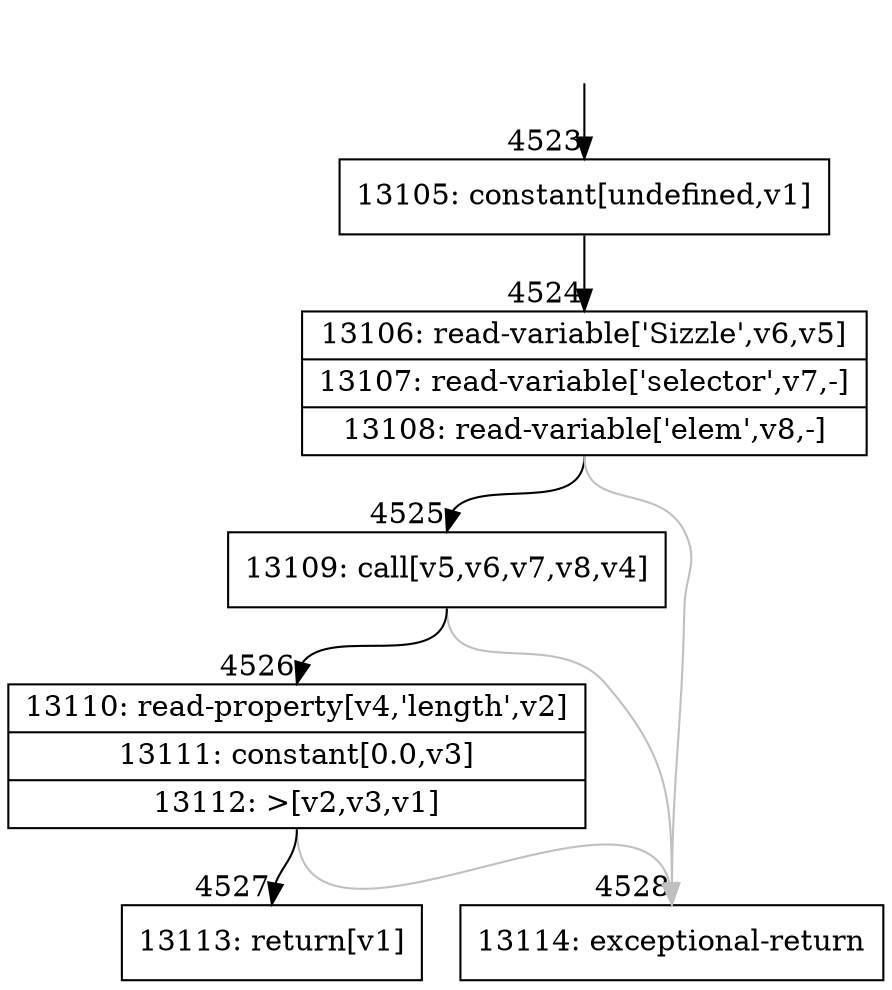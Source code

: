 digraph {
rankdir="TD"
BB_entry294[shape=none,label=""];
BB_entry294 -> BB4523 [tailport=s, headport=n, headlabel="    4523"]
BB4523 [shape=record label="{13105: constant[undefined,v1]}" ] 
BB4523 -> BB4524 [tailport=s, headport=n, headlabel="      4524"]
BB4524 [shape=record label="{13106: read-variable['Sizzle',v6,v5]|13107: read-variable['selector',v7,-]|13108: read-variable['elem',v8,-]}" ] 
BB4524 -> BB4525 [tailport=s, headport=n, headlabel="      4525"]
BB4524 -> BB4528 [tailport=s, headport=n, color=gray, headlabel="      4528"]
BB4525 [shape=record label="{13109: call[v5,v6,v7,v8,v4]}" ] 
BB4525 -> BB4526 [tailport=s, headport=n, headlabel="      4526"]
BB4525 -> BB4528 [tailport=s, headport=n, color=gray]
BB4526 [shape=record label="{13110: read-property[v4,'length',v2]|13111: constant[0.0,v3]|13112: \>[v2,v3,v1]}" ] 
BB4526 -> BB4527 [tailport=s, headport=n, headlabel="      4527"]
BB4526 -> BB4528 [tailport=s, headport=n, color=gray]
BB4527 [shape=record label="{13113: return[v1]}" ] 
BB4528 [shape=record label="{13114: exceptional-return}" ] 
}
